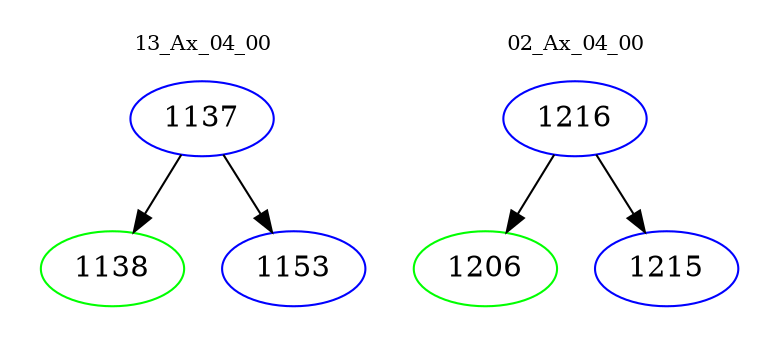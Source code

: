 digraph{
subgraph cluster_0 {
color = white
label = "13_Ax_04_00";
fontsize=10;
T0_1137 [label="1137", color="blue"]
T0_1137 -> T0_1138 [color="black"]
T0_1138 [label="1138", color="green"]
T0_1137 -> T0_1153 [color="black"]
T0_1153 [label="1153", color="blue"]
}
subgraph cluster_1 {
color = white
label = "02_Ax_04_00";
fontsize=10;
T1_1216 [label="1216", color="blue"]
T1_1216 -> T1_1206 [color="black"]
T1_1206 [label="1206", color="green"]
T1_1216 -> T1_1215 [color="black"]
T1_1215 [label="1215", color="blue"]
}
}

